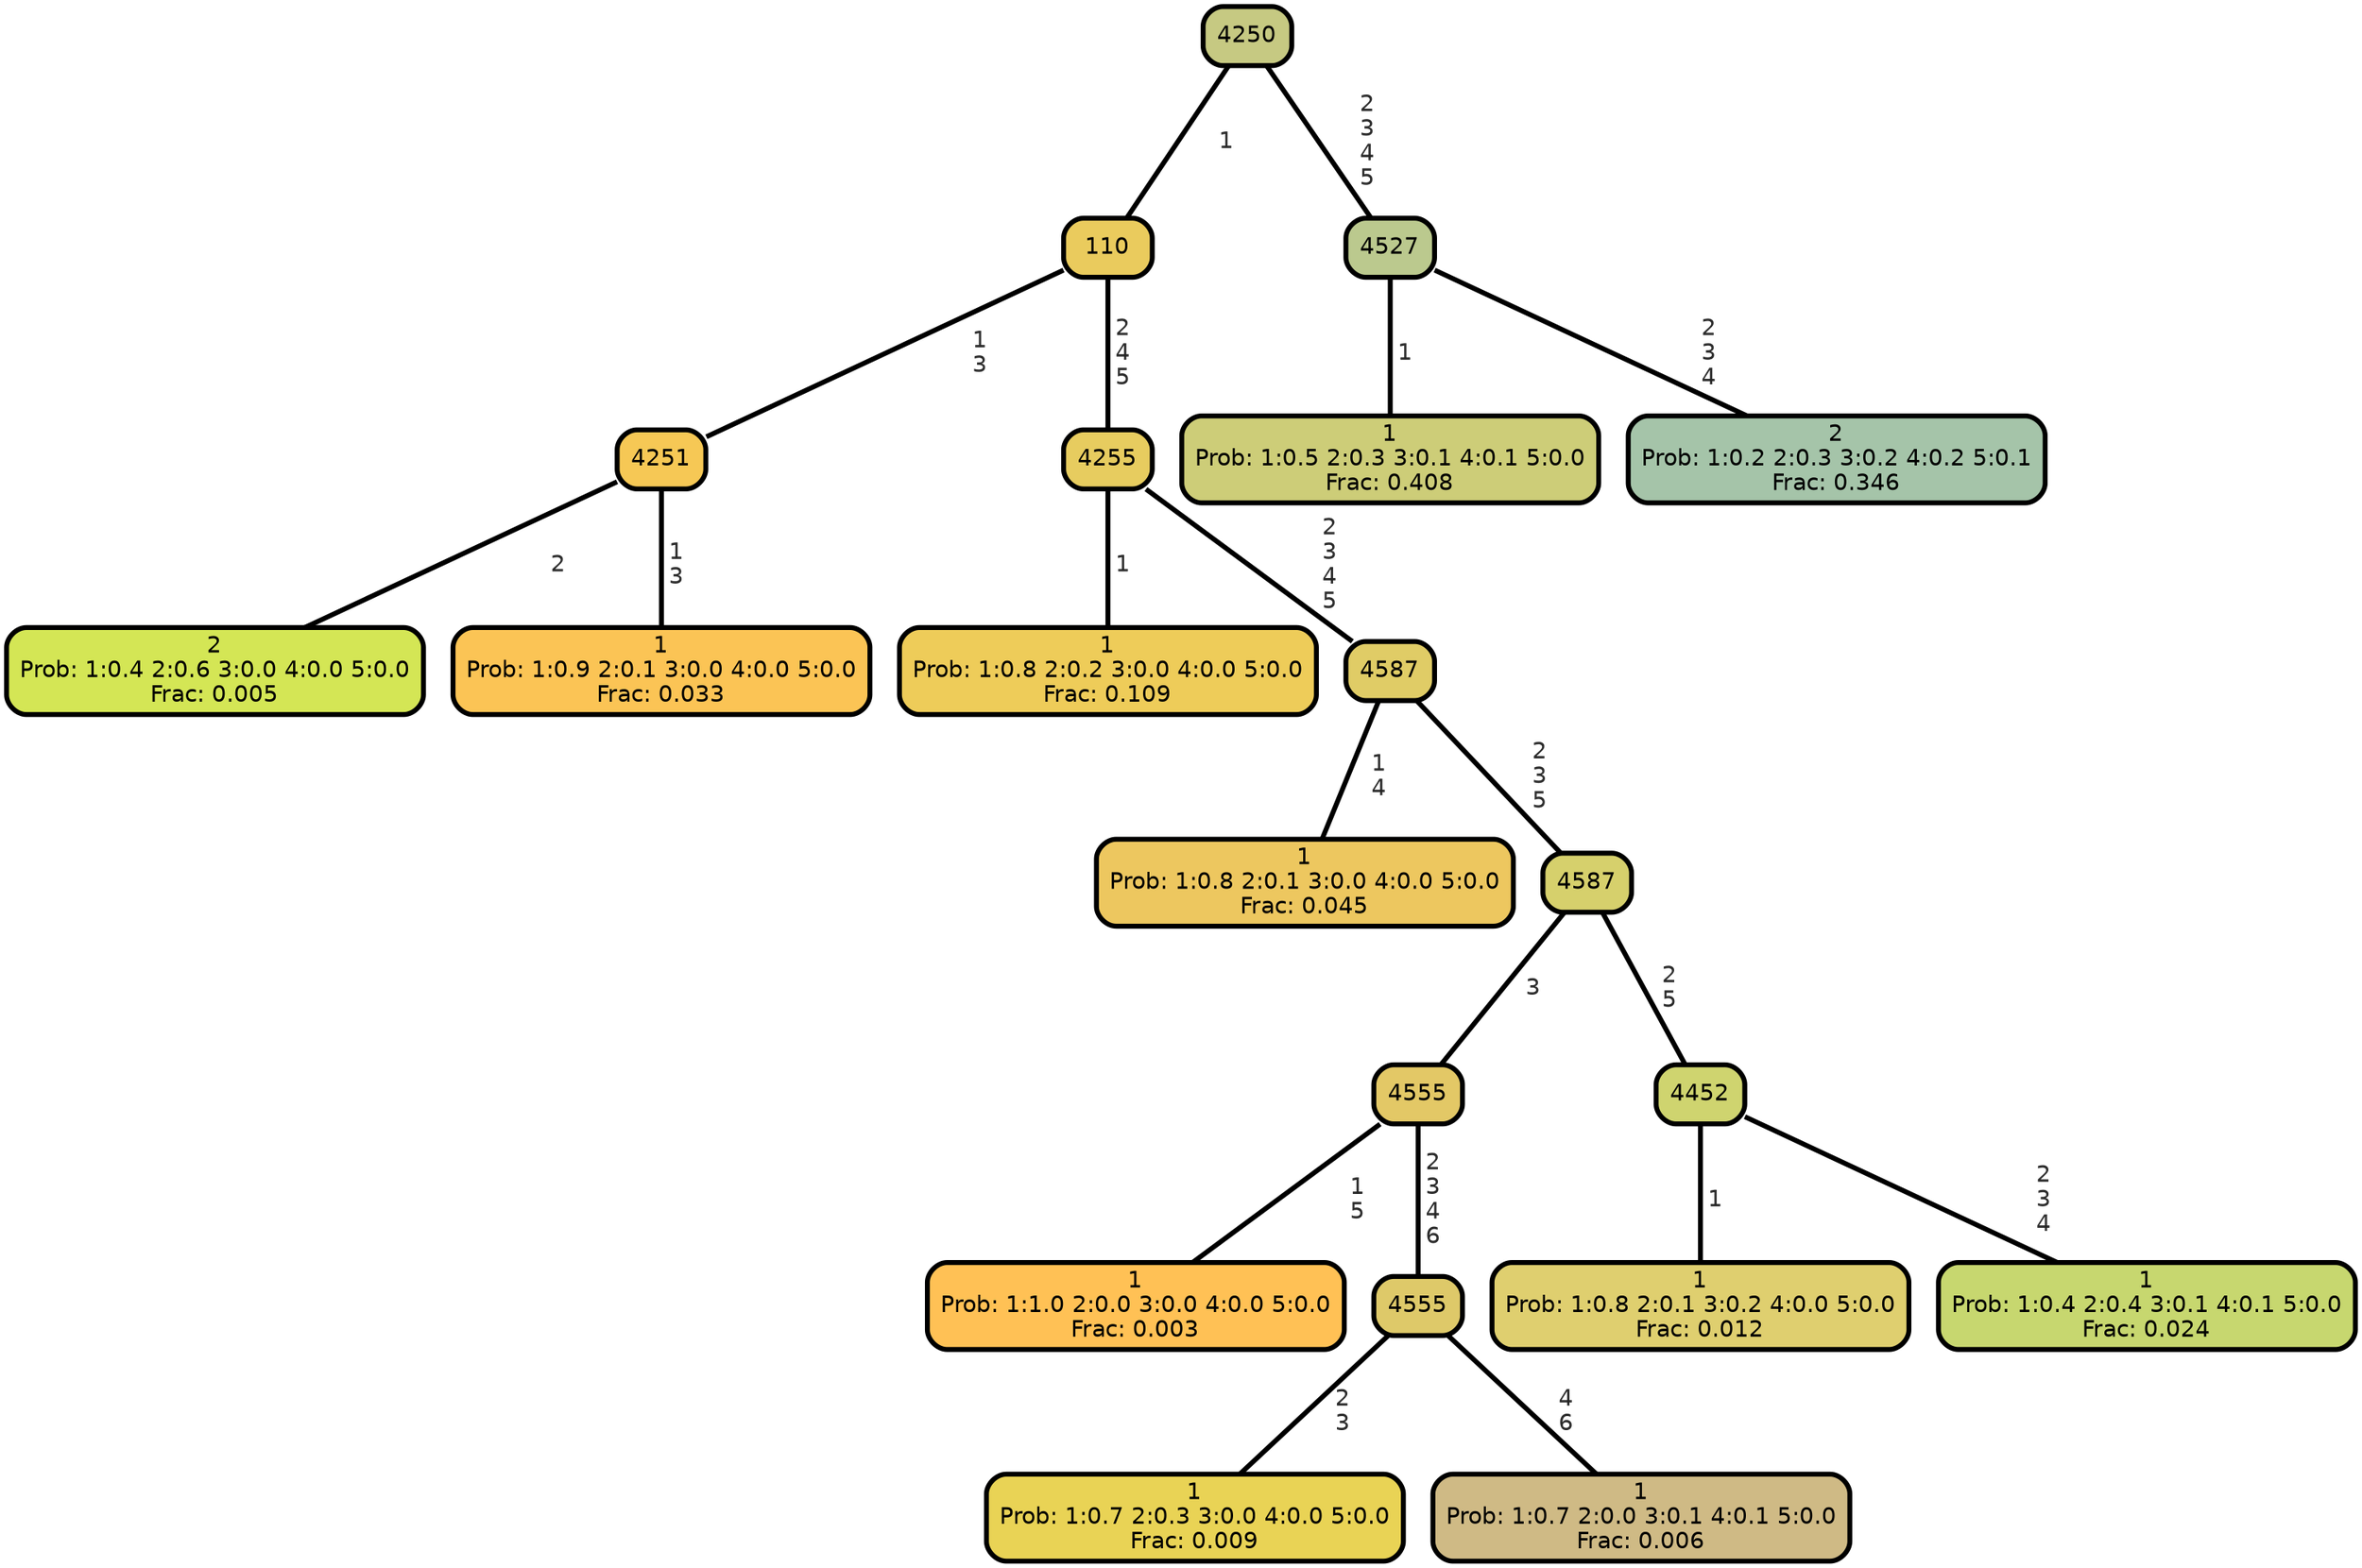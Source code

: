 graph Tree {
node [shape=box, style="filled, rounded",color="black",penwidth="3",fontcolor="black",                 fontname=helvetica] ;
graph [ranksep="0 equally", splines=straight,                 bgcolor=transparent, dpi=200] ;
edge [fontname=helvetica, fontweight=bold,fontcolor=grey14,color=black] ;
0 [label="2
Prob: 1:0.4 2:0.6 3:0.0 4:0.0 5:0.0
Frac: 0.005", fillcolor="#d4e655"] ;
1 [label="4251", fillcolor="#f6c855"] ;
2 [label="1
Prob: 1:0.9 2:0.1 3:0.0 4:0.0 5:0.0
Frac: 0.033", fillcolor="#fbc455"] ;
3 [label="110", fillcolor="#eacb5d"] ;
4 [label="1
Prob: 1:0.8 2:0.2 3:0.0 4:0.0 5:0.0
Frac: 0.109", fillcolor="#eecc59"] ;
5 [label="4255", fillcolor="#e7cc5f"] ;
6 [label="1
Prob: 1:0.8 2:0.1 3:0.0 4:0.0 5:0.0
Frac: 0.045", fillcolor="#edc75f"] ;
7 [label="4587", fillcolor="#e0cc66"] ;
8 [label="1
Prob: 1:1.0 2:0.0 3:0.0 4:0.0 5:0.0
Frac: 0.003", fillcolor="#ffc155"] ;
9 [label="4555", fillcolor="#e3c866"] ;
10 [label="1
Prob: 1:0.7 2:0.3 3:0.0 4:0.0 5:0.0
Frac: 0.009", fillcolor="#e9d355"] ;
11 [label="4555", fillcolor="#dec969"] ;
12 [label="1
Prob: 1:0.7 2:0.0 3:0.1 4:0.1 5:0.0
Frac: 0.006", fillcolor="#cfba85"] ;
13 [label="4587", fillcolor="#d6d06c"] ;
14 [label="1
Prob: 1:0.8 2:0.1 3:0.2 4:0.0 5:0.0
Frac: 0.012", fillcolor="#dfcf6f"] ;
15 [label="4452", fillcolor="#cfd46f"] ;
16 [label="1
Prob: 1:0.4 2:0.4 3:0.1 4:0.1 5:0.0
Frac: 0.024", fillcolor="#c7d76f"] ;
17 [label="4250", fillcolor="#c6c982"] ;
18 [label="1
Prob: 1:0.5 2:0.3 3:0.1 4:0.1 5:0.0
Frac: 0.408", fillcolor="#cdcd78"] ;
19 [label="4527", fillcolor="#bbc98e"] ;
20 [label="2
Prob: 1:0.2 2:0.3 3:0.2 4:0.2 5:0.1
Frac: 0.346", fillcolor="#a5c4a9"] ;
1 -- 0 [label=" 2",penwidth=3] ;
1 -- 2 [label=" 1\n 3",penwidth=3] ;
3 -- 1 [label=" 1\n 3",penwidth=3] ;
3 -- 5 [label=" 2\n 4\n 5",penwidth=3] ;
5 -- 4 [label=" 1",penwidth=3] ;
5 -- 7 [label=" 2\n 3\n 4\n 5",penwidth=3] ;
7 -- 6 [label=" 1\n 4",penwidth=3] ;
7 -- 13 [label=" 2\n 3\n 5",penwidth=3] ;
9 -- 8 [label=" 1\n 5",penwidth=3] ;
9 -- 11 [label=" 2\n 3\n 4\n 6",penwidth=3] ;
11 -- 10 [label=" 2\n 3",penwidth=3] ;
11 -- 12 [label=" 4\n 6",penwidth=3] ;
13 -- 9 [label=" 3",penwidth=3] ;
13 -- 15 [label=" 2\n 5",penwidth=3] ;
15 -- 14 [label=" 1",penwidth=3] ;
15 -- 16 [label=" 2\n 3\n 4",penwidth=3] ;
17 -- 3 [label=" 1",penwidth=3] ;
17 -- 19 [label=" 2\n 3\n 4\n 5",penwidth=3] ;
19 -- 18 [label=" 1",penwidth=3] ;
19 -- 20 [label=" 2\n 3\n 4",penwidth=3] ;
{rank = same;}}